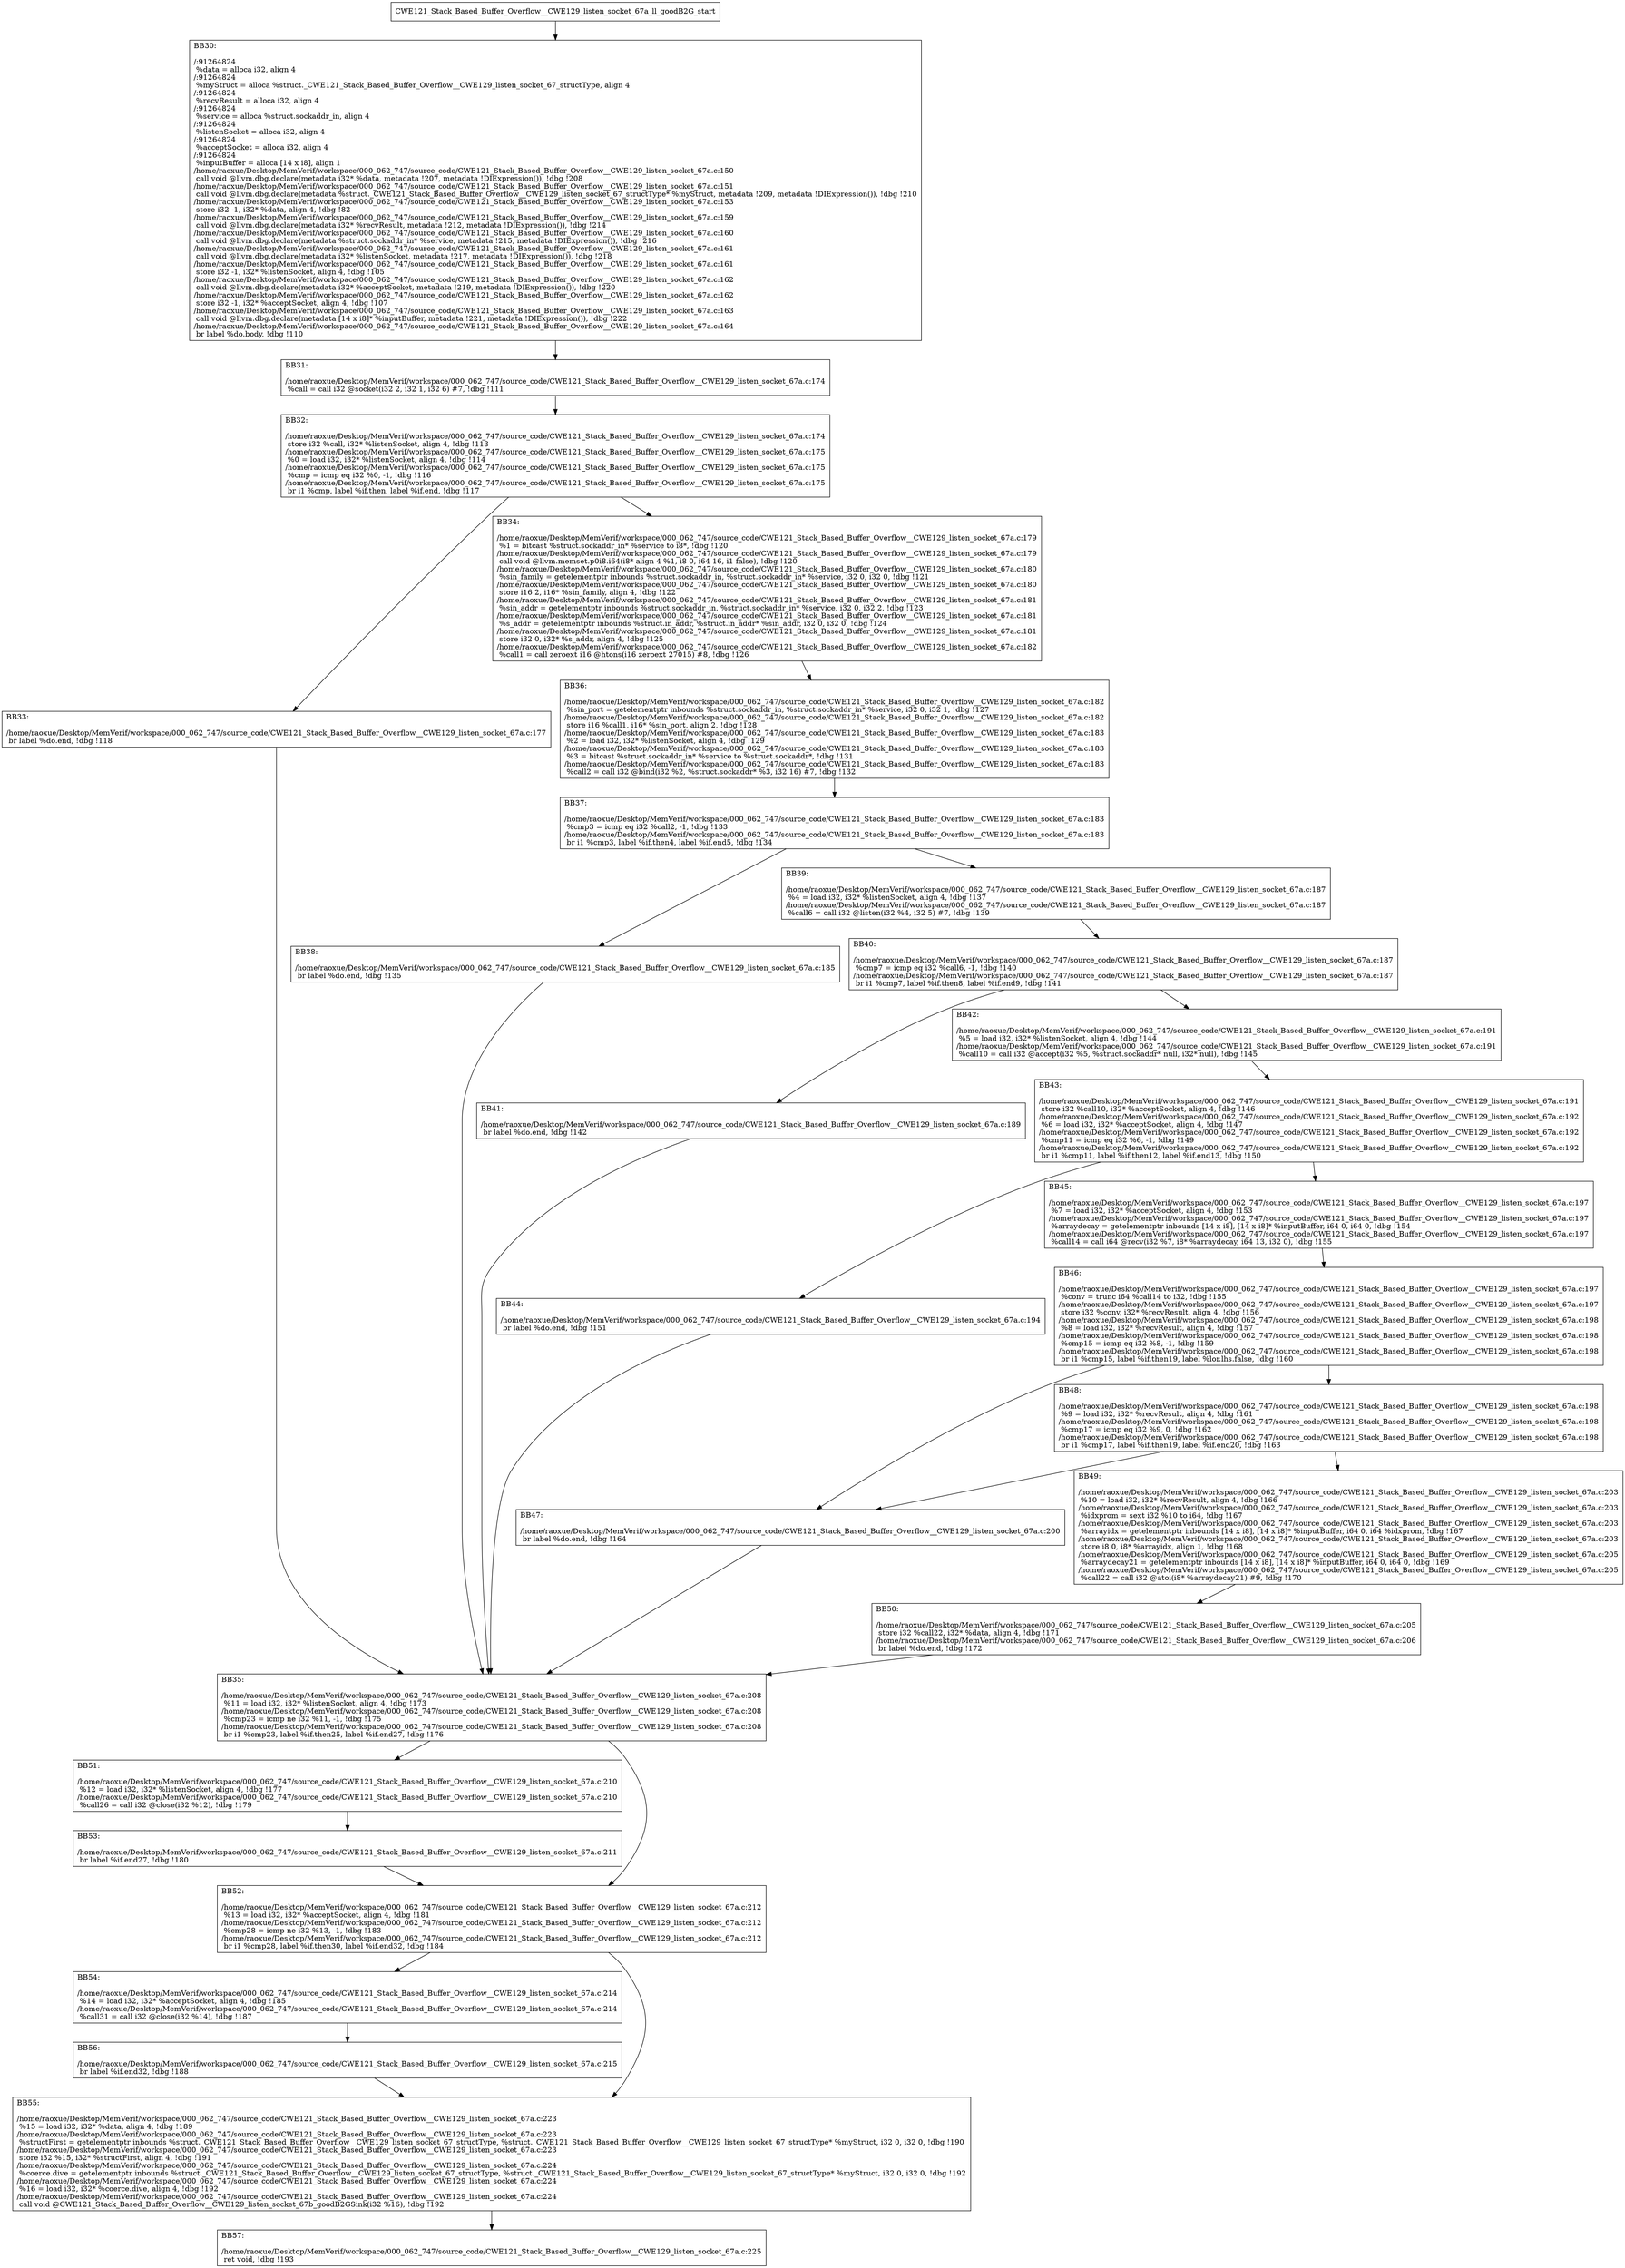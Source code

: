 digraph "CFG for'CWE121_Stack_Based_Buffer_Overflow__CWE129_listen_socket_67a_ll_goodB2G' function" {
	BBCWE121_Stack_Based_Buffer_Overflow__CWE129_listen_socket_67a_ll_goodB2G_start[shape=record,label="{CWE121_Stack_Based_Buffer_Overflow__CWE129_listen_socket_67a_ll_goodB2G_start}"];
	BBCWE121_Stack_Based_Buffer_Overflow__CWE129_listen_socket_67a_ll_goodB2G_start-> CWE121_Stack_Based_Buffer_Overflow__CWE129_listen_socket_67a_ll_goodB2GBB30;
	CWE121_Stack_Based_Buffer_Overflow__CWE129_listen_socket_67a_ll_goodB2GBB30 [shape=record, label="{BB30:\l\l/:91264824\l
  %data = alloca i32, align 4\l
/:91264824\l
  %myStruct = alloca %struct._CWE121_Stack_Based_Buffer_Overflow__CWE129_listen_socket_67_structType, align 4\l
/:91264824\l
  %recvResult = alloca i32, align 4\l
/:91264824\l
  %service = alloca %struct.sockaddr_in, align 4\l
/:91264824\l
  %listenSocket = alloca i32, align 4\l
/:91264824\l
  %acceptSocket = alloca i32, align 4\l
/:91264824\l
  %inputBuffer = alloca [14 x i8], align 1\l
/home/raoxue/Desktop/MemVerif/workspace/000_062_747/source_code/CWE121_Stack_Based_Buffer_Overflow__CWE129_listen_socket_67a.c:150\l
  call void @llvm.dbg.declare(metadata i32* %data, metadata !207, metadata !DIExpression()), !dbg !208\l
/home/raoxue/Desktop/MemVerif/workspace/000_062_747/source_code/CWE121_Stack_Based_Buffer_Overflow__CWE129_listen_socket_67a.c:151\l
  call void @llvm.dbg.declare(metadata %struct._CWE121_Stack_Based_Buffer_Overflow__CWE129_listen_socket_67_structType* %myStruct, metadata !209, metadata !DIExpression()), !dbg !210\l
/home/raoxue/Desktop/MemVerif/workspace/000_062_747/source_code/CWE121_Stack_Based_Buffer_Overflow__CWE129_listen_socket_67a.c:153\l
  store i32 -1, i32* %data, align 4, !dbg !82\l
/home/raoxue/Desktop/MemVerif/workspace/000_062_747/source_code/CWE121_Stack_Based_Buffer_Overflow__CWE129_listen_socket_67a.c:159\l
  call void @llvm.dbg.declare(metadata i32* %recvResult, metadata !212, metadata !DIExpression()), !dbg !214\l
/home/raoxue/Desktop/MemVerif/workspace/000_062_747/source_code/CWE121_Stack_Based_Buffer_Overflow__CWE129_listen_socket_67a.c:160\l
  call void @llvm.dbg.declare(metadata %struct.sockaddr_in* %service, metadata !215, metadata !DIExpression()), !dbg !216\l
/home/raoxue/Desktop/MemVerif/workspace/000_062_747/source_code/CWE121_Stack_Based_Buffer_Overflow__CWE129_listen_socket_67a.c:161\l
  call void @llvm.dbg.declare(metadata i32* %listenSocket, metadata !217, metadata !DIExpression()), !dbg !218\l
/home/raoxue/Desktop/MemVerif/workspace/000_062_747/source_code/CWE121_Stack_Based_Buffer_Overflow__CWE129_listen_socket_67a.c:161\l
  store i32 -1, i32* %listenSocket, align 4, !dbg !105\l
/home/raoxue/Desktop/MemVerif/workspace/000_062_747/source_code/CWE121_Stack_Based_Buffer_Overflow__CWE129_listen_socket_67a.c:162\l
  call void @llvm.dbg.declare(metadata i32* %acceptSocket, metadata !219, metadata !DIExpression()), !dbg !220\l
/home/raoxue/Desktop/MemVerif/workspace/000_062_747/source_code/CWE121_Stack_Based_Buffer_Overflow__CWE129_listen_socket_67a.c:162\l
  store i32 -1, i32* %acceptSocket, align 4, !dbg !107\l
/home/raoxue/Desktop/MemVerif/workspace/000_062_747/source_code/CWE121_Stack_Based_Buffer_Overflow__CWE129_listen_socket_67a.c:163\l
  call void @llvm.dbg.declare(metadata [14 x i8]* %inputBuffer, metadata !221, metadata !DIExpression()), !dbg !222\l
/home/raoxue/Desktop/MemVerif/workspace/000_062_747/source_code/CWE121_Stack_Based_Buffer_Overflow__CWE129_listen_socket_67a.c:164\l
  br label %do.body, !dbg !110\l
}"];
	CWE121_Stack_Based_Buffer_Overflow__CWE129_listen_socket_67a_ll_goodB2GBB30-> CWE121_Stack_Based_Buffer_Overflow__CWE129_listen_socket_67a_ll_goodB2GBB31;
	CWE121_Stack_Based_Buffer_Overflow__CWE129_listen_socket_67a_ll_goodB2GBB31 [shape=record, label="{BB31:\l\l/home/raoxue/Desktop/MemVerif/workspace/000_062_747/source_code/CWE121_Stack_Based_Buffer_Overflow__CWE129_listen_socket_67a.c:174\l
  %call = call i32 @socket(i32 2, i32 1, i32 6) #7, !dbg !111\l
}"];
	CWE121_Stack_Based_Buffer_Overflow__CWE129_listen_socket_67a_ll_goodB2GBB31-> CWE121_Stack_Based_Buffer_Overflow__CWE129_listen_socket_67a_ll_goodB2GBB32;
	CWE121_Stack_Based_Buffer_Overflow__CWE129_listen_socket_67a_ll_goodB2GBB32 [shape=record, label="{BB32:\l\l/home/raoxue/Desktop/MemVerif/workspace/000_062_747/source_code/CWE121_Stack_Based_Buffer_Overflow__CWE129_listen_socket_67a.c:174\l
  store i32 %call, i32* %listenSocket, align 4, !dbg !113\l
/home/raoxue/Desktop/MemVerif/workspace/000_062_747/source_code/CWE121_Stack_Based_Buffer_Overflow__CWE129_listen_socket_67a.c:175\l
  %0 = load i32, i32* %listenSocket, align 4, !dbg !114\l
/home/raoxue/Desktop/MemVerif/workspace/000_062_747/source_code/CWE121_Stack_Based_Buffer_Overflow__CWE129_listen_socket_67a.c:175\l
  %cmp = icmp eq i32 %0, -1, !dbg !116\l
/home/raoxue/Desktop/MemVerif/workspace/000_062_747/source_code/CWE121_Stack_Based_Buffer_Overflow__CWE129_listen_socket_67a.c:175\l
  br i1 %cmp, label %if.then, label %if.end, !dbg !117\l
}"];
	CWE121_Stack_Based_Buffer_Overflow__CWE129_listen_socket_67a_ll_goodB2GBB32-> CWE121_Stack_Based_Buffer_Overflow__CWE129_listen_socket_67a_ll_goodB2GBB33;
	CWE121_Stack_Based_Buffer_Overflow__CWE129_listen_socket_67a_ll_goodB2GBB32-> CWE121_Stack_Based_Buffer_Overflow__CWE129_listen_socket_67a_ll_goodB2GBB34;
	CWE121_Stack_Based_Buffer_Overflow__CWE129_listen_socket_67a_ll_goodB2GBB33 [shape=record, label="{BB33:\l\l/home/raoxue/Desktop/MemVerif/workspace/000_062_747/source_code/CWE121_Stack_Based_Buffer_Overflow__CWE129_listen_socket_67a.c:177\l
  br label %do.end, !dbg !118\l
}"];
	CWE121_Stack_Based_Buffer_Overflow__CWE129_listen_socket_67a_ll_goodB2GBB33-> CWE121_Stack_Based_Buffer_Overflow__CWE129_listen_socket_67a_ll_goodB2GBB35;
	CWE121_Stack_Based_Buffer_Overflow__CWE129_listen_socket_67a_ll_goodB2GBB34 [shape=record, label="{BB34:\l\l/home/raoxue/Desktop/MemVerif/workspace/000_062_747/source_code/CWE121_Stack_Based_Buffer_Overflow__CWE129_listen_socket_67a.c:179\l
  %1 = bitcast %struct.sockaddr_in* %service to i8*, !dbg !120\l
/home/raoxue/Desktop/MemVerif/workspace/000_062_747/source_code/CWE121_Stack_Based_Buffer_Overflow__CWE129_listen_socket_67a.c:179\l
  call void @llvm.memset.p0i8.i64(i8* align 4 %1, i8 0, i64 16, i1 false), !dbg !120\l
/home/raoxue/Desktop/MemVerif/workspace/000_062_747/source_code/CWE121_Stack_Based_Buffer_Overflow__CWE129_listen_socket_67a.c:180\l
  %sin_family = getelementptr inbounds %struct.sockaddr_in, %struct.sockaddr_in* %service, i32 0, i32 0, !dbg !121\l
/home/raoxue/Desktop/MemVerif/workspace/000_062_747/source_code/CWE121_Stack_Based_Buffer_Overflow__CWE129_listen_socket_67a.c:180\l
  store i16 2, i16* %sin_family, align 4, !dbg !122\l
/home/raoxue/Desktop/MemVerif/workspace/000_062_747/source_code/CWE121_Stack_Based_Buffer_Overflow__CWE129_listen_socket_67a.c:181\l
  %sin_addr = getelementptr inbounds %struct.sockaddr_in, %struct.sockaddr_in* %service, i32 0, i32 2, !dbg !123\l
/home/raoxue/Desktop/MemVerif/workspace/000_062_747/source_code/CWE121_Stack_Based_Buffer_Overflow__CWE129_listen_socket_67a.c:181\l
  %s_addr = getelementptr inbounds %struct.in_addr, %struct.in_addr* %sin_addr, i32 0, i32 0, !dbg !124\l
/home/raoxue/Desktop/MemVerif/workspace/000_062_747/source_code/CWE121_Stack_Based_Buffer_Overflow__CWE129_listen_socket_67a.c:181\l
  store i32 0, i32* %s_addr, align 4, !dbg !125\l
/home/raoxue/Desktop/MemVerif/workspace/000_062_747/source_code/CWE121_Stack_Based_Buffer_Overflow__CWE129_listen_socket_67a.c:182\l
  %call1 = call zeroext i16 @htons(i16 zeroext 27015) #8, !dbg !126\l
}"];
	CWE121_Stack_Based_Buffer_Overflow__CWE129_listen_socket_67a_ll_goodB2GBB34-> CWE121_Stack_Based_Buffer_Overflow__CWE129_listen_socket_67a_ll_goodB2GBB36;
	CWE121_Stack_Based_Buffer_Overflow__CWE129_listen_socket_67a_ll_goodB2GBB36 [shape=record, label="{BB36:\l\l/home/raoxue/Desktop/MemVerif/workspace/000_062_747/source_code/CWE121_Stack_Based_Buffer_Overflow__CWE129_listen_socket_67a.c:182\l
  %sin_port = getelementptr inbounds %struct.sockaddr_in, %struct.sockaddr_in* %service, i32 0, i32 1, !dbg !127\l
/home/raoxue/Desktop/MemVerif/workspace/000_062_747/source_code/CWE121_Stack_Based_Buffer_Overflow__CWE129_listen_socket_67a.c:182\l
  store i16 %call1, i16* %sin_port, align 2, !dbg !128\l
/home/raoxue/Desktop/MemVerif/workspace/000_062_747/source_code/CWE121_Stack_Based_Buffer_Overflow__CWE129_listen_socket_67a.c:183\l
  %2 = load i32, i32* %listenSocket, align 4, !dbg !129\l
/home/raoxue/Desktop/MemVerif/workspace/000_062_747/source_code/CWE121_Stack_Based_Buffer_Overflow__CWE129_listen_socket_67a.c:183\l
  %3 = bitcast %struct.sockaddr_in* %service to %struct.sockaddr*, !dbg !131\l
/home/raoxue/Desktop/MemVerif/workspace/000_062_747/source_code/CWE121_Stack_Based_Buffer_Overflow__CWE129_listen_socket_67a.c:183\l
  %call2 = call i32 @bind(i32 %2, %struct.sockaddr* %3, i32 16) #7, !dbg !132\l
}"];
	CWE121_Stack_Based_Buffer_Overflow__CWE129_listen_socket_67a_ll_goodB2GBB36-> CWE121_Stack_Based_Buffer_Overflow__CWE129_listen_socket_67a_ll_goodB2GBB37;
	CWE121_Stack_Based_Buffer_Overflow__CWE129_listen_socket_67a_ll_goodB2GBB37 [shape=record, label="{BB37:\l\l/home/raoxue/Desktop/MemVerif/workspace/000_062_747/source_code/CWE121_Stack_Based_Buffer_Overflow__CWE129_listen_socket_67a.c:183\l
  %cmp3 = icmp eq i32 %call2, -1, !dbg !133\l
/home/raoxue/Desktop/MemVerif/workspace/000_062_747/source_code/CWE121_Stack_Based_Buffer_Overflow__CWE129_listen_socket_67a.c:183\l
  br i1 %cmp3, label %if.then4, label %if.end5, !dbg !134\l
}"];
	CWE121_Stack_Based_Buffer_Overflow__CWE129_listen_socket_67a_ll_goodB2GBB37-> CWE121_Stack_Based_Buffer_Overflow__CWE129_listen_socket_67a_ll_goodB2GBB38;
	CWE121_Stack_Based_Buffer_Overflow__CWE129_listen_socket_67a_ll_goodB2GBB37-> CWE121_Stack_Based_Buffer_Overflow__CWE129_listen_socket_67a_ll_goodB2GBB39;
	CWE121_Stack_Based_Buffer_Overflow__CWE129_listen_socket_67a_ll_goodB2GBB38 [shape=record, label="{BB38:\l\l/home/raoxue/Desktop/MemVerif/workspace/000_062_747/source_code/CWE121_Stack_Based_Buffer_Overflow__CWE129_listen_socket_67a.c:185\l
  br label %do.end, !dbg !135\l
}"];
	CWE121_Stack_Based_Buffer_Overflow__CWE129_listen_socket_67a_ll_goodB2GBB38-> CWE121_Stack_Based_Buffer_Overflow__CWE129_listen_socket_67a_ll_goodB2GBB35;
	CWE121_Stack_Based_Buffer_Overflow__CWE129_listen_socket_67a_ll_goodB2GBB39 [shape=record, label="{BB39:\l\l/home/raoxue/Desktop/MemVerif/workspace/000_062_747/source_code/CWE121_Stack_Based_Buffer_Overflow__CWE129_listen_socket_67a.c:187\l
  %4 = load i32, i32* %listenSocket, align 4, !dbg !137\l
/home/raoxue/Desktop/MemVerif/workspace/000_062_747/source_code/CWE121_Stack_Based_Buffer_Overflow__CWE129_listen_socket_67a.c:187\l
  %call6 = call i32 @listen(i32 %4, i32 5) #7, !dbg !139\l
}"];
	CWE121_Stack_Based_Buffer_Overflow__CWE129_listen_socket_67a_ll_goodB2GBB39-> CWE121_Stack_Based_Buffer_Overflow__CWE129_listen_socket_67a_ll_goodB2GBB40;
	CWE121_Stack_Based_Buffer_Overflow__CWE129_listen_socket_67a_ll_goodB2GBB40 [shape=record, label="{BB40:\l\l/home/raoxue/Desktop/MemVerif/workspace/000_062_747/source_code/CWE121_Stack_Based_Buffer_Overflow__CWE129_listen_socket_67a.c:187\l
  %cmp7 = icmp eq i32 %call6, -1, !dbg !140\l
/home/raoxue/Desktop/MemVerif/workspace/000_062_747/source_code/CWE121_Stack_Based_Buffer_Overflow__CWE129_listen_socket_67a.c:187\l
  br i1 %cmp7, label %if.then8, label %if.end9, !dbg !141\l
}"];
	CWE121_Stack_Based_Buffer_Overflow__CWE129_listen_socket_67a_ll_goodB2GBB40-> CWE121_Stack_Based_Buffer_Overflow__CWE129_listen_socket_67a_ll_goodB2GBB41;
	CWE121_Stack_Based_Buffer_Overflow__CWE129_listen_socket_67a_ll_goodB2GBB40-> CWE121_Stack_Based_Buffer_Overflow__CWE129_listen_socket_67a_ll_goodB2GBB42;
	CWE121_Stack_Based_Buffer_Overflow__CWE129_listen_socket_67a_ll_goodB2GBB41 [shape=record, label="{BB41:\l\l/home/raoxue/Desktop/MemVerif/workspace/000_062_747/source_code/CWE121_Stack_Based_Buffer_Overflow__CWE129_listen_socket_67a.c:189\l
  br label %do.end, !dbg !142\l
}"];
	CWE121_Stack_Based_Buffer_Overflow__CWE129_listen_socket_67a_ll_goodB2GBB41-> CWE121_Stack_Based_Buffer_Overflow__CWE129_listen_socket_67a_ll_goodB2GBB35;
	CWE121_Stack_Based_Buffer_Overflow__CWE129_listen_socket_67a_ll_goodB2GBB42 [shape=record, label="{BB42:\l\l/home/raoxue/Desktop/MemVerif/workspace/000_062_747/source_code/CWE121_Stack_Based_Buffer_Overflow__CWE129_listen_socket_67a.c:191\l
  %5 = load i32, i32* %listenSocket, align 4, !dbg !144\l
/home/raoxue/Desktop/MemVerif/workspace/000_062_747/source_code/CWE121_Stack_Based_Buffer_Overflow__CWE129_listen_socket_67a.c:191\l
  %call10 = call i32 @accept(i32 %5, %struct.sockaddr* null, i32* null), !dbg !145\l
}"];
	CWE121_Stack_Based_Buffer_Overflow__CWE129_listen_socket_67a_ll_goodB2GBB42-> CWE121_Stack_Based_Buffer_Overflow__CWE129_listen_socket_67a_ll_goodB2GBB43;
	CWE121_Stack_Based_Buffer_Overflow__CWE129_listen_socket_67a_ll_goodB2GBB43 [shape=record, label="{BB43:\l\l/home/raoxue/Desktop/MemVerif/workspace/000_062_747/source_code/CWE121_Stack_Based_Buffer_Overflow__CWE129_listen_socket_67a.c:191\l
  store i32 %call10, i32* %acceptSocket, align 4, !dbg !146\l
/home/raoxue/Desktop/MemVerif/workspace/000_062_747/source_code/CWE121_Stack_Based_Buffer_Overflow__CWE129_listen_socket_67a.c:192\l
  %6 = load i32, i32* %acceptSocket, align 4, !dbg !147\l
/home/raoxue/Desktop/MemVerif/workspace/000_062_747/source_code/CWE121_Stack_Based_Buffer_Overflow__CWE129_listen_socket_67a.c:192\l
  %cmp11 = icmp eq i32 %6, -1, !dbg !149\l
/home/raoxue/Desktop/MemVerif/workspace/000_062_747/source_code/CWE121_Stack_Based_Buffer_Overflow__CWE129_listen_socket_67a.c:192\l
  br i1 %cmp11, label %if.then12, label %if.end13, !dbg !150\l
}"];
	CWE121_Stack_Based_Buffer_Overflow__CWE129_listen_socket_67a_ll_goodB2GBB43-> CWE121_Stack_Based_Buffer_Overflow__CWE129_listen_socket_67a_ll_goodB2GBB44;
	CWE121_Stack_Based_Buffer_Overflow__CWE129_listen_socket_67a_ll_goodB2GBB43-> CWE121_Stack_Based_Buffer_Overflow__CWE129_listen_socket_67a_ll_goodB2GBB45;
	CWE121_Stack_Based_Buffer_Overflow__CWE129_listen_socket_67a_ll_goodB2GBB44 [shape=record, label="{BB44:\l\l/home/raoxue/Desktop/MemVerif/workspace/000_062_747/source_code/CWE121_Stack_Based_Buffer_Overflow__CWE129_listen_socket_67a.c:194\l
  br label %do.end, !dbg !151\l
}"];
	CWE121_Stack_Based_Buffer_Overflow__CWE129_listen_socket_67a_ll_goodB2GBB44-> CWE121_Stack_Based_Buffer_Overflow__CWE129_listen_socket_67a_ll_goodB2GBB35;
	CWE121_Stack_Based_Buffer_Overflow__CWE129_listen_socket_67a_ll_goodB2GBB45 [shape=record, label="{BB45:\l\l/home/raoxue/Desktop/MemVerif/workspace/000_062_747/source_code/CWE121_Stack_Based_Buffer_Overflow__CWE129_listen_socket_67a.c:197\l
  %7 = load i32, i32* %acceptSocket, align 4, !dbg !153\l
/home/raoxue/Desktop/MemVerif/workspace/000_062_747/source_code/CWE121_Stack_Based_Buffer_Overflow__CWE129_listen_socket_67a.c:197\l
  %arraydecay = getelementptr inbounds [14 x i8], [14 x i8]* %inputBuffer, i64 0, i64 0, !dbg !154\l
/home/raoxue/Desktop/MemVerif/workspace/000_062_747/source_code/CWE121_Stack_Based_Buffer_Overflow__CWE129_listen_socket_67a.c:197\l
  %call14 = call i64 @recv(i32 %7, i8* %arraydecay, i64 13, i32 0), !dbg !155\l
}"];
	CWE121_Stack_Based_Buffer_Overflow__CWE129_listen_socket_67a_ll_goodB2GBB45-> CWE121_Stack_Based_Buffer_Overflow__CWE129_listen_socket_67a_ll_goodB2GBB46;
	CWE121_Stack_Based_Buffer_Overflow__CWE129_listen_socket_67a_ll_goodB2GBB46 [shape=record, label="{BB46:\l\l/home/raoxue/Desktop/MemVerif/workspace/000_062_747/source_code/CWE121_Stack_Based_Buffer_Overflow__CWE129_listen_socket_67a.c:197\l
  %conv = trunc i64 %call14 to i32, !dbg !155\l
/home/raoxue/Desktop/MemVerif/workspace/000_062_747/source_code/CWE121_Stack_Based_Buffer_Overflow__CWE129_listen_socket_67a.c:197\l
  store i32 %conv, i32* %recvResult, align 4, !dbg !156\l
/home/raoxue/Desktop/MemVerif/workspace/000_062_747/source_code/CWE121_Stack_Based_Buffer_Overflow__CWE129_listen_socket_67a.c:198\l
  %8 = load i32, i32* %recvResult, align 4, !dbg !157\l
/home/raoxue/Desktop/MemVerif/workspace/000_062_747/source_code/CWE121_Stack_Based_Buffer_Overflow__CWE129_listen_socket_67a.c:198\l
  %cmp15 = icmp eq i32 %8, -1, !dbg !159\l
/home/raoxue/Desktop/MemVerif/workspace/000_062_747/source_code/CWE121_Stack_Based_Buffer_Overflow__CWE129_listen_socket_67a.c:198\l
  br i1 %cmp15, label %if.then19, label %lor.lhs.false, !dbg !160\l
}"];
	CWE121_Stack_Based_Buffer_Overflow__CWE129_listen_socket_67a_ll_goodB2GBB46-> CWE121_Stack_Based_Buffer_Overflow__CWE129_listen_socket_67a_ll_goodB2GBB47;
	CWE121_Stack_Based_Buffer_Overflow__CWE129_listen_socket_67a_ll_goodB2GBB46-> CWE121_Stack_Based_Buffer_Overflow__CWE129_listen_socket_67a_ll_goodB2GBB48;
	CWE121_Stack_Based_Buffer_Overflow__CWE129_listen_socket_67a_ll_goodB2GBB48 [shape=record, label="{BB48:\l\l/home/raoxue/Desktop/MemVerif/workspace/000_062_747/source_code/CWE121_Stack_Based_Buffer_Overflow__CWE129_listen_socket_67a.c:198\l
  %9 = load i32, i32* %recvResult, align 4, !dbg !161\l
/home/raoxue/Desktop/MemVerif/workspace/000_062_747/source_code/CWE121_Stack_Based_Buffer_Overflow__CWE129_listen_socket_67a.c:198\l
  %cmp17 = icmp eq i32 %9, 0, !dbg !162\l
/home/raoxue/Desktop/MemVerif/workspace/000_062_747/source_code/CWE121_Stack_Based_Buffer_Overflow__CWE129_listen_socket_67a.c:198\l
  br i1 %cmp17, label %if.then19, label %if.end20, !dbg !163\l
}"];
	CWE121_Stack_Based_Buffer_Overflow__CWE129_listen_socket_67a_ll_goodB2GBB48-> CWE121_Stack_Based_Buffer_Overflow__CWE129_listen_socket_67a_ll_goodB2GBB47;
	CWE121_Stack_Based_Buffer_Overflow__CWE129_listen_socket_67a_ll_goodB2GBB48-> CWE121_Stack_Based_Buffer_Overflow__CWE129_listen_socket_67a_ll_goodB2GBB49;
	CWE121_Stack_Based_Buffer_Overflow__CWE129_listen_socket_67a_ll_goodB2GBB47 [shape=record, label="{BB47:\l\l/home/raoxue/Desktop/MemVerif/workspace/000_062_747/source_code/CWE121_Stack_Based_Buffer_Overflow__CWE129_listen_socket_67a.c:200\l
  br label %do.end, !dbg !164\l
}"];
	CWE121_Stack_Based_Buffer_Overflow__CWE129_listen_socket_67a_ll_goodB2GBB47-> CWE121_Stack_Based_Buffer_Overflow__CWE129_listen_socket_67a_ll_goodB2GBB35;
	CWE121_Stack_Based_Buffer_Overflow__CWE129_listen_socket_67a_ll_goodB2GBB49 [shape=record, label="{BB49:\l\l/home/raoxue/Desktop/MemVerif/workspace/000_062_747/source_code/CWE121_Stack_Based_Buffer_Overflow__CWE129_listen_socket_67a.c:203\l
  %10 = load i32, i32* %recvResult, align 4, !dbg !166\l
/home/raoxue/Desktop/MemVerif/workspace/000_062_747/source_code/CWE121_Stack_Based_Buffer_Overflow__CWE129_listen_socket_67a.c:203\l
  %idxprom = sext i32 %10 to i64, !dbg !167\l
/home/raoxue/Desktop/MemVerif/workspace/000_062_747/source_code/CWE121_Stack_Based_Buffer_Overflow__CWE129_listen_socket_67a.c:203\l
  %arrayidx = getelementptr inbounds [14 x i8], [14 x i8]* %inputBuffer, i64 0, i64 %idxprom, !dbg !167\l
/home/raoxue/Desktop/MemVerif/workspace/000_062_747/source_code/CWE121_Stack_Based_Buffer_Overflow__CWE129_listen_socket_67a.c:203\l
  store i8 0, i8* %arrayidx, align 1, !dbg !168\l
/home/raoxue/Desktop/MemVerif/workspace/000_062_747/source_code/CWE121_Stack_Based_Buffer_Overflow__CWE129_listen_socket_67a.c:205\l
  %arraydecay21 = getelementptr inbounds [14 x i8], [14 x i8]* %inputBuffer, i64 0, i64 0, !dbg !169\l
/home/raoxue/Desktop/MemVerif/workspace/000_062_747/source_code/CWE121_Stack_Based_Buffer_Overflow__CWE129_listen_socket_67a.c:205\l
  %call22 = call i32 @atoi(i8* %arraydecay21) #9, !dbg !170\l
}"];
	CWE121_Stack_Based_Buffer_Overflow__CWE129_listen_socket_67a_ll_goodB2GBB49-> CWE121_Stack_Based_Buffer_Overflow__CWE129_listen_socket_67a_ll_goodB2GBB50;
	CWE121_Stack_Based_Buffer_Overflow__CWE129_listen_socket_67a_ll_goodB2GBB50 [shape=record, label="{BB50:\l\l/home/raoxue/Desktop/MemVerif/workspace/000_062_747/source_code/CWE121_Stack_Based_Buffer_Overflow__CWE129_listen_socket_67a.c:205\l
  store i32 %call22, i32* %data, align 4, !dbg !171\l
/home/raoxue/Desktop/MemVerif/workspace/000_062_747/source_code/CWE121_Stack_Based_Buffer_Overflow__CWE129_listen_socket_67a.c:206\l
  br label %do.end, !dbg !172\l
}"];
	CWE121_Stack_Based_Buffer_Overflow__CWE129_listen_socket_67a_ll_goodB2GBB50-> CWE121_Stack_Based_Buffer_Overflow__CWE129_listen_socket_67a_ll_goodB2GBB35;
	CWE121_Stack_Based_Buffer_Overflow__CWE129_listen_socket_67a_ll_goodB2GBB35 [shape=record, label="{BB35:\l\l/home/raoxue/Desktop/MemVerif/workspace/000_062_747/source_code/CWE121_Stack_Based_Buffer_Overflow__CWE129_listen_socket_67a.c:208\l
  %11 = load i32, i32* %listenSocket, align 4, !dbg !173\l
/home/raoxue/Desktop/MemVerif/workspace/000_062_747/source_code/CWE121_Stack_Based_Buffer_Overflow__CWE129_listen_socket_67a.c:208\l
  %cmp23 = icmp ne i32 %11, -1, !dbg !175\l
/home/raoxue/Desktop/MemVerif/workspace/000_062_747/source_code/CWE121_Stack_Based_Buffer_Overflow__CWE129_listen_socket_67a.c:208\l
  br i1 %cmp23, label %if.then25, label %if.end27, !dbg !176\l
}"];
	CWE121_Stack_Based_Buffer_Overflow__CWE129_listen_socket_67a_ll_goodB2GBB35-> CWE121_Stack_Based_Buffer_Overflow__CWE129_listen_socket_67a_ll_goodB2GBB51;
	CWE121_Stack_Based_Buffer_Overflow__CWE129_listen_socket_67a_ll_goodB2GBB35-> CWE121_Stack_Based_Buffer_Overflow__CWE129_listen_socket_67a_ll_goodB2GBB52;
	CWE121_Stack_Based_Buffer_Overflow__CWE129_listen_socket_67a_ll_goodB2GBB51 [shape=record, label="{BB51:\l\l/home/raoxue/Desktop/MemVerif/workspace/000_062_747/source_code/CWE121_Stack_Based_Buffer_Overflow__CWE129_listen_socket_67a.c:210\l
  %12 = load i32, i32* %listenSocket, align 4, !dbg !177\l
/home/raoxue/Desktop/MemVerif/workspace/000_062_747/source_code/CWE121_Stack_Based_Buffer_Overflow__CWE129_listen_socket_67a.c:210\l
  %call26 = call i32 @close(i32 %12), !dbg !179\l
}"];
	CWE121_Stack_Based_Buffer_Overflow__CWE129_listen_socket_67a_ll_goodB2GBB51-> CWE121_Stack_Based_Buffer_Overflow__CWE129_listen_socket_67a_ll_goodB2GBB53;
	CWE121_Stack_Based_Buffer_Overflow__CWE129_listen_socket_67a_ll_goodB2GBB53 [shape=record, label="{BB53:\l\l/home/raoxue/Desktop/MemVerif/workspace/000_062_747/source_code/CWE121_Stack_Based_Buffer_Overflow__CWE129_listen_socket_67a.c:211\l
  br label %if.end27, !dbg !180\l
}"];
	CWE121_Stack_Based_Buffer_Overflow__CWE129_listen_socket_67a_ll_goodB2GBB53-> CWE121_Stack_Based_Buffer_Overflow__CWE129_listen_socket_67a_ll_goodB2GBB52;
	CWE121_Stack_Based_Buffer_Overflow__CWE129_listen_socket_67a_ll_goodB2GBB52 [shape=record, label="{BB52:\l\l/home/raoxue/Desktop/MemVerif/workspace/000_062_747/source_code/CWE121_Stack_Based_Buffer_Overflow__CWE129_listen_socket_67a.c:212\l
  %13 = load i32, i32* %acceptSocket, align 4, !dbg !181\l
/home/raoxue/Desktop/MemVerif/workspace/000_062_747/source_code/CWE121_Stack_Based_Buffer_Overflow__CWE129_listen_socket_67a.c:212\l
  %cmp28 = icmp ne i32 %13, -1, !dbg !183\l
/home/raoxue/Desktop/MemVerif/workspace/000_062_747/source_code/CWE121_Stack_Based_Buffer_Overflow__CWE129_listen_socket_67a.c:212\l
  br i1 %cmp28, label %if.then30, label %if.end32, !dbg !184\l
}"];
	CWE121_Stack_Based_Buffer_Overflow__CWE129_listen_socket_67a_ll_goodB2GBB52-> CWE121_Stack_Based_Buffer_Overflow__CWE129_listen_socket_67a_ll_goodB2GBB54;
	CWE121_Stack_Based_Buffer_Overflow__CWE129_listen_socket_67a_ll_goodB2GBB52-> CWE121_Stack_Based_Buffer_Overflow__CWE129_listen_socket_67a_ll_goodB2GBB55;
	CWE121_Stack_Based_Buffer_Overflow__CWE129_listen_socket_67a_ll_goodB2GBB54 [shape=record, label="{BB54:\l\l/home/raoxue/Desktop/MemVerif/workspace/000_062_747/source_code/CWE121_Stack_Based_Buffer_Overflow__CWE129_listen_socket_67a.c:214\l
  %14 = load i32, i32* %acceptSocket, align 4, !dbg !185\l
/home/raoxue/Desktop/MemVerif/workspace/000_062_747/source_code/CWE121_Stack_Based_Buffer_Overflow__CWE129_listen_socket_67a.c:214\l
  %call31 = call i32 @close(i32 %14), !dbg !187\l
}"];
	CWE121_Stack_Based_Buffer_Overflow__CWE129_listen_socket_67a_ll_goodB2GBB54-> CWE121_Stack_Based_Buffer_Overflow__CWE129_listen_socket_67a_ll_goodB2GBB56;
	CWE121_Stack_Based_Buffer_Overflow__CWE129_listen_socket_67a_ll_goodB2GBB56 [shape=record, label="{BB56:\l\l/home/raoxue/Desktop/MemVerif/workspace/000_062_747/source_code/CWE121_Stack_Based_Buffer_Overflow__CWE129_listen_socket_67a.c:215\l
  br label %if.end32, !dbg !188\l
}"];
	CWE121_Stack_Based_Buffer_Overflow__CWE129_listen_socket_67a_ll_goodB2GBB56-> CWE121_Stack_Based_Buffer_Overflow__CWE129_listen_socket_67a_ll_goodB2GBB55;
	CWE121_Stack_Based_Buffer_Overflow__CWE129_listen_socket_67a_ll_goodB2GBB55 [shape=record, label="{BB55:\l\l/home/raoxue/Desktop/MemVerif/workspace/000_062_747/source_code/CWE121_Stack_Based_Buffer_Overflow__CWE129_listen_socket_67a.c:223\l
  %15 = load i32, i32* %data, align 4, !dbg !189\l
/home/raoxue/Desktop/MemVerif/workspace/000_062_747/source_code/CWE121_Stack_Based_Buffer_Overflow__CWE129_listen_socket_67a.c:223\l
  %structFirst = getelementptr inbounds %struct._CWE121_Stack_Based_Buffer_Overflow__CWE129_listen_socket_67_structType, %struct._CWE121_Stack_Based_Buffer_Overflow__CWE129_listen_socket_67_structType* %myStruct, i32 0, i32 0, !dbg !190\l
/home/raoxue/Desktop/MemVerif/workspace/000_062_747/source_code/CWE121_Stack_Based_Buffer_Overflow__CWE129_listen_socket_67a.c:223\l
  store i32 %15, i32* %structFirst, align 4, !dbg !191\l
/home/raoxue/Desktop/MemVerif/workspace/000_062_747/source_code/CWE121_Stack_Based_Buffer_Overflow__CWE129_listen_socket_67a.c:224\l
  %coerce.dive = getelementptr inbounds %struct._CWE121_Stack_Based_Buffer_Overflow__CWE129_listen_socket_67_structType, %struct._CWE121_Stack_Based_Buffer_Overflow__CWE129_listen_socket_67_structType* %myStruct, i32 0, i32 0, !dbg !192\l
/home/raoxue/Desktop/MemVerif/workspace/000_062_747/source_code/CWE121_Stack_Based_Buffer_Overflow__CWE129_listen_socket_67a.c:224\l
  %16 = load i32, i32* %coerce.dive, align 4, !dbg !192\l
/home/raoxue/Desktop/MemVerif/workspace/000_062_747/source_code/CWE121_Stack_Based_Buffer_Overflow__CWE129_listen_socket_67a.c:224\l
  call void @CWE121_Stack_Based_Buffer_Overflow__CWE129_listen_socket_67b_goodB2GSink(i32 %16), !dbg !192\l
}"];
	CWE121_Stack_Based_Buffer_Overflow__CWE129_listen_socket_67a_ll_goodB2GBB55-> CWE121_Stack_Based_Buffer_Overflow__CWE129_listen_socket_67a_ll_goodB2GBB57;
	CWE121_Stack_Based_Buffer_Overflow__CWE129_listen_socket_67a_ll_goodB2GBB57 [shape=record, label="{BB57:\l\l/home/raoxue/Desktop/MemVerif/workspace/000_062_747/source_code/CWE121_Stack_Based_Buffer_Overflow__CWE129_listen_socket_67a.c:225\l
  ret void, !dbg !193\l
}"];
}
